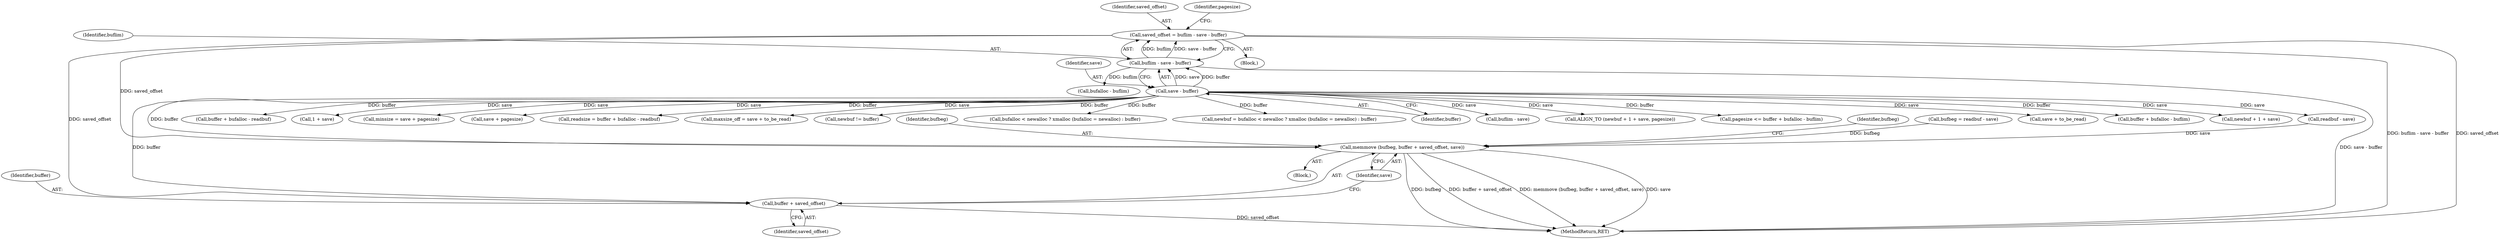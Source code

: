 digraph "0_savannah_8fcf61523644df42e1905c81bed26838e0b04f91@integer" {
"1000320" [label="(Call,saved_offset = buflim - save - buffer)"];
"1000322" [label="(Call,buflim - save - buffer)"];
"1000324" [label="(Call,save - buffer)"];
"1000473" [label="(Call,memmove (bufbeg, buffer + saved_offset, save))"];
"1000475" [label="(Call,buffer + saved_offset)"];
"1000320" [label="(Call,saved_offset = buflim - save - buffer)"];
"1000321" [label="(Identifier,saved_offset)"];
"1000409" [label="(Call,save + to_be_read)"];
"1000468" [label="(Call,bufbeg = readbuf - save)"];
"1000323" [label="(Identifier,buflim)"];
"1000330" [label="(Call,buffer + bufalloc - buflim)"];
"1000462" [label="(Call,newbuf + 1 + save)"];
"1000325" [label="(Identifier,save)"];
"1000332" [label="(Call,bufalloc - buflim)"];
"1000497" [label="(Call,buffer + bufalloc - readbuf)"];
"1000308" [label="(Block,)"];
"1000464" [label="(Call,1 + save)"];
"1000478" [label="(Identifier,save)"];
"1001408" [label="(MethodReturn,RET)"];
"1000347" [label="(Call,minsize = save + pagesize)"];
"1000349" [label="(Call,save + pagesize)"];
"1000475" [label="(Call,buffer + saved_offset)"];
"1000495" [label="(Call,readsize = buffer + bufalloc - readbuf)"];
"1000407" [label="(Call,maxsize_off = save + to_be_read)"];
"1000486" [label="(Call,newbuf != buffer)"];
"1000470" [label="(Call,readbuf - save)"];
"1000450" [label="(Call,bufalloc < newalloc ? xmalloc (bufalloc = newalloc) : buffer)"];
"1000448" [label="(Call,newbuf = bufalloc < newalloc ? xmalloc (bufalloc = newalloc) : buffer)"];
"1000473" [label="(Call,memmove (bufbeg, buffer + saved_offset, save))"];
"1000326" [label="(Identifier,buffer)"];
"1000324" [label="(Call,save - buffer)"];
"1000345" [label="(Block,)"];
"1000341" [label="(Call,buflim - save)"];
"1000329" [label="(Identifier,pagesize)"];
"1000461" [label="(Call,ALIGN_TO (newbuf + 1 + save, pagesize))"];
"1000328" [label="(Call,pagesize <= buffer + bufalloc - buflim)"];
"1000322" [label="(Call,buflim - save - buffer)"];
"1000474" [label="(Identifier,bufbeg)"];
"1000476" [label="(Identifier,buffer)"];
"1000477" [label="(Identifier,saved_offset)"];
"1000481" [label="(Identifier,bufbeg)"];
"1000320" -> "1000308"  [label="AST: "];
"1000320" -> "1000322"  [label="CFG: "];
"1000321" -> "1000320"  [label="AST: "];
"1000322" -> "1000320"  [label="AST: "];
"1000329" -> "1000320"  [label="CFG: "];
"1000320" -> "1001408"  [label="DDG: buflim - save - buffer"];
"1000320" -> "1001408"  [label="DDG: saved_offset"];
"1000322" -> "1000320"  [label="DDG: buflim"];
"1000322" -> "1000320"  [label="DDG: save - buffer"];
"1000320" -> "1000473"  [label="DDG: saved_offset"];
"1000320" -> "1000475"  [label="DDG: saved_offset"];
"1000322" -> "1000324"  [label="CFG: "];
"1000323" -> "1000322"  [label="AST: "];
"1000324" -> "1000322"  [label="AST: "];
"1000322" -> "1001408"  [label="DDG: save - buffer"];
"1000324" -> "1000322"  [label="DDG: save"];
"1000324" -> "1000322"  [label="DDG: buffer"];
"1000322" -> "1000332"  [label="DDG: buflim"];
"1000324" -> "1000326"  [label="CFG: "];
"1000325" -> "1000324"  [label="AST: "];
"1000326" -> "1000324"  [label="AST: "];
"1000324" -> "1000328"  [label="DDG: buffer"];
"1000324" -> "1000330"  [label="DDG: buffer"];
"1000324" -> "1000341"  [label="DDG: save"];
"1000324" -> "1000347"  [label="DDG: save"];
"1000324" -> "1000349"  [label="DDG: save"];
"1000324" -> "1000407"  [label="DDG: save"];
"1000324" -> "1000409"  [label="DDG: save"];
"1000324" -> "1000448"  [label="DDG: buffer"];
"1000324" -> "1000450"  [label="DDG: buffer"];
"1000324" -> "1000461"  [label="DDG: save"];
"1000324" -> "1000462"  [label="DDG: save"];
"1000324" -> "1000464"  [label="DDG: save"];
"1000324" -> "1000470"  [label="DDG: save"];
"1000324" -> "1000473"  [label="DDG: buffer"];
"1000324" -> "1000475"  [label="DDG: buffer"];
"1000324" -> "1000486"  [label="DDG: buffer"];
"1000324" -> "1000495"  [label="DDG: buffer"];
"1000324" -> "1000497"  [label="DDG: buffer"];
"1000473" -> "1000345"  [label="AST: "];
"1000473" -> "1000478"  [label="CFG: "];
"1000474" -> "1000473"  [label="AST: "];
"1000475" -> "1000473"  [label="AST: "];
"1000478" -> "1000473"  [label="AST: "];
"1000481" -> "1000473"  [label="CFG: "];
"1000473" -> "1001408"  [label="DDG: bufbeg"];
"1000473" -> "1001408"  [label="DDG: buffer + saved_offset"];
"1000473" -> "1001408"  [label="DDG: memmove (bufbeg, buffer + saved_offset, save)"];
"1000473" -> "1001408"  [label="DDG: save"];
"1000468" -> "1000473"  [label="DDG: bufbeg"];
"1000470" -> "1000473"  [label="DDG: save"];
"1000475" -> "1000477"  [label="CFG: "];
"1000476" -> "1000475"  [label="AST: "];
"1000477" -> "1000475"  [label="AST: "];
"1000478" -> "1000475"  [label="CFG: "];
"1000475" -> "1001408"  [label="DDG: saved_offset"];
}
